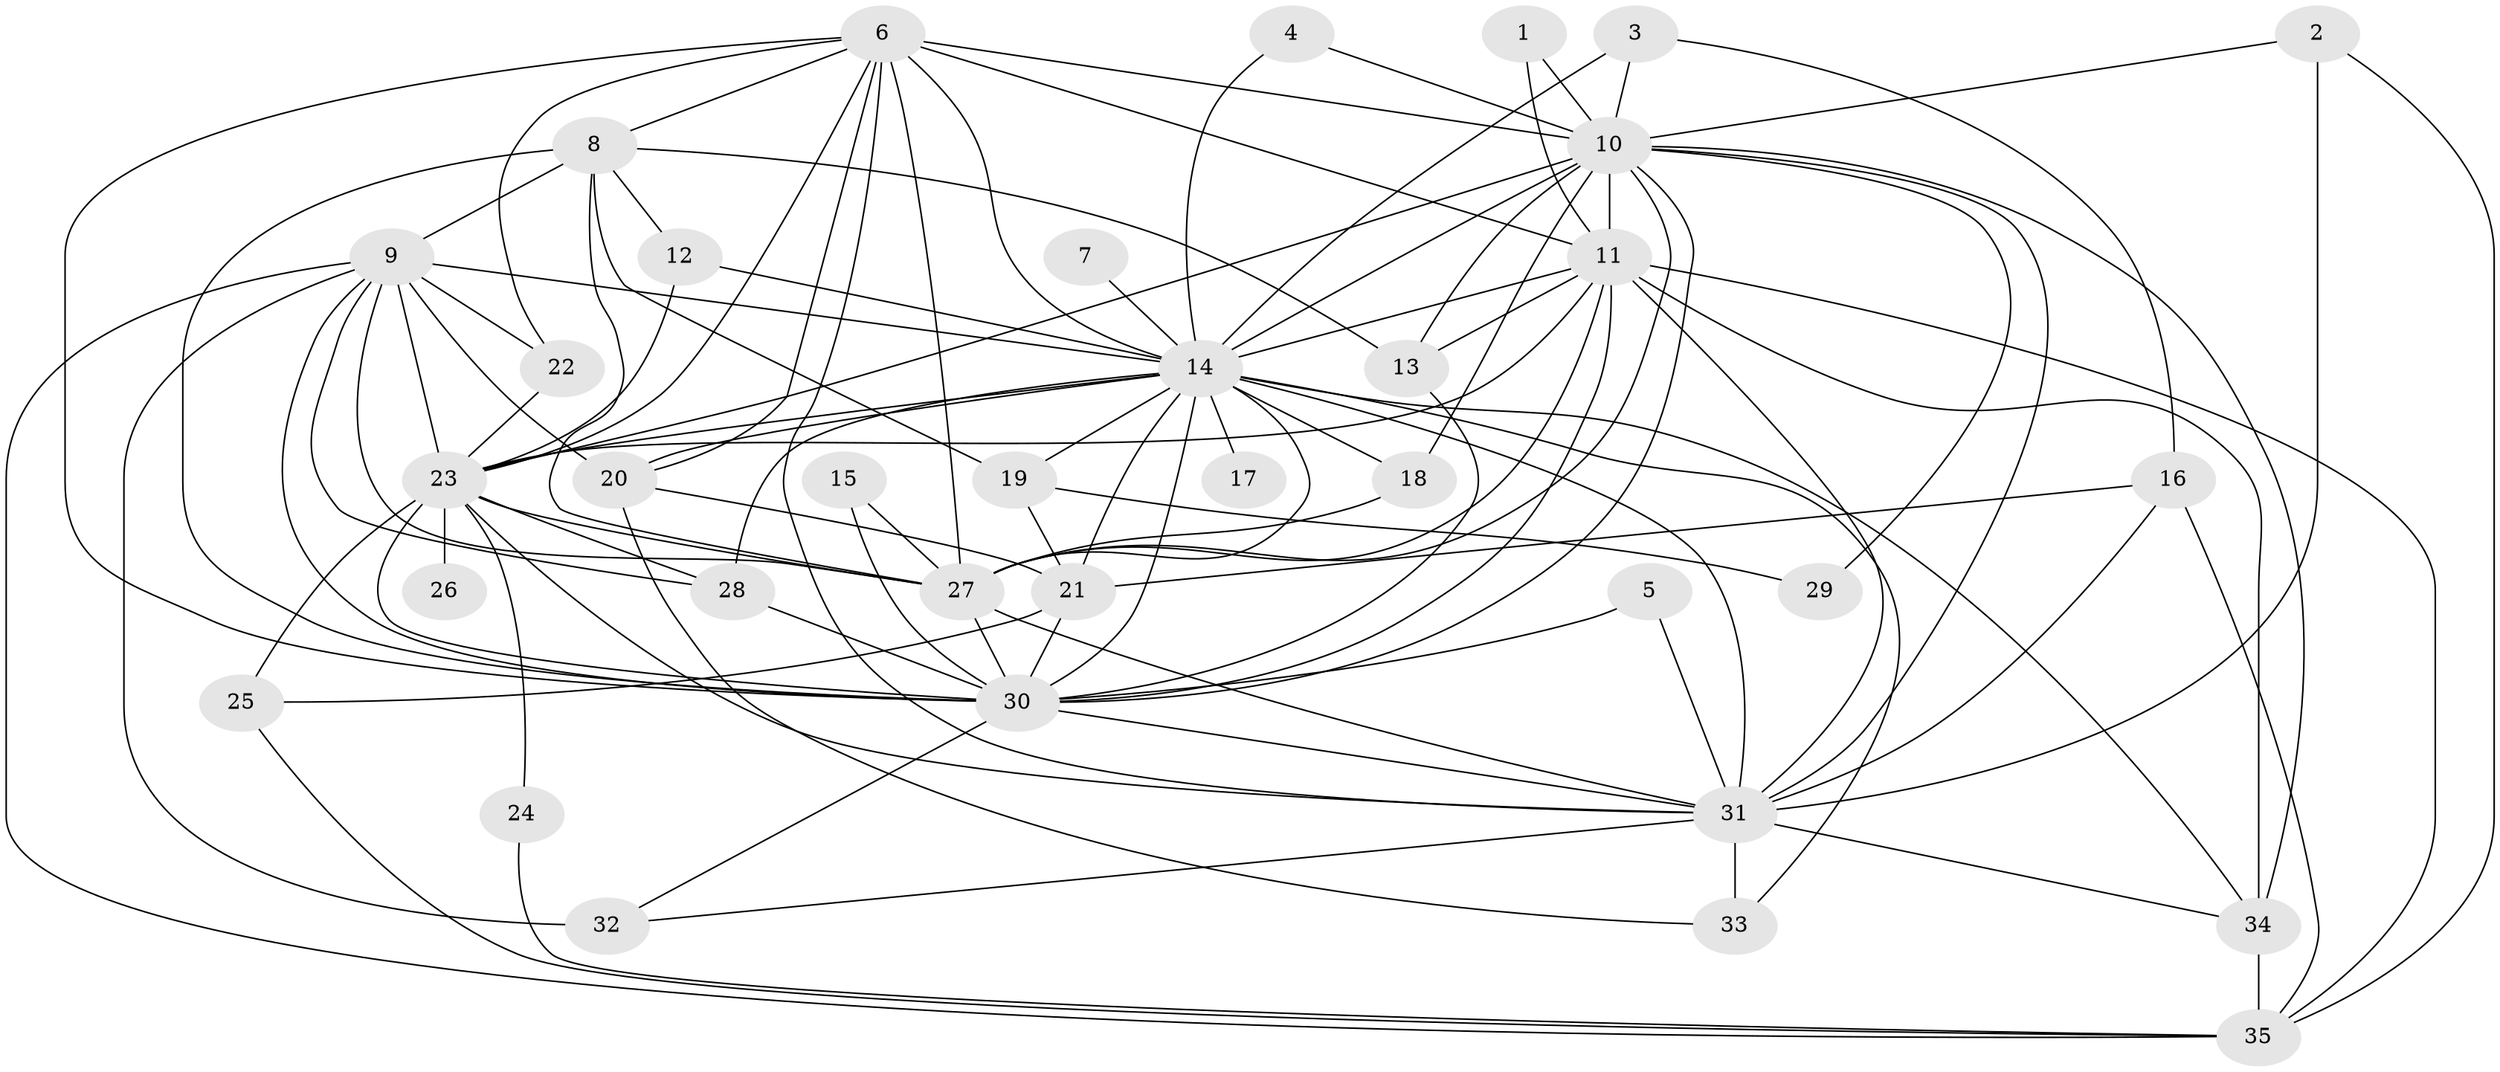 // original degree distribution, {13: 0.02857142857142857, 15: 0.02857142857142857, 18: 0.02857142857142857, 14: 0.014285714285714285, 20: 0.014285714285714285, 17: 0.02857142857142857, 11: 0.014285714285714285, 2: 0.5, 3: 0.22857142857142856, 7: 0.014285714285714285, 5: 0.02857142857142857, 4: 0.04285714285714286, 6: 0.02857142857142857}
// Generated by graph-tools (version 1.1) at 2025/49/03/09/25 03:49:27]
// undirected, 35 vertices, 102 edges
graph export_dot {
graph [start="1"]
  node [color=gray90,style=filled];
  1;
  2;
  3;
  4;
  5;
  6;
  7;
  8;
  9;
  10;
  11;
  12;
  13;
  14;
  15;
  16;
  17;
  18;
  19;
  20;
  21;
  22;
  23;
  24;
  25;
  26;
  27;
  28;
  29;
  30;
  31;
  32;
  33;
  34;
  35;
  1 -- 10 [weight=1.0];
  1 -- 11 [weight=1.0];
  2 -- 10 [weight=1.0];
  2 -- 31 [weight=1.0];
  2 -- 35 [weight=1.0];
  3 -- 10 [weight=1.0];
  3 -- 14 [weight=1.0];
  3 -- 16 [weight=1.0];
  4 -- 10 [weight=1.0];
  4 -- 14 [weight=1.0];
  5 -- 30 [weight=1.0];
  5 -- 31 [weight=1.0];
  6 -- 8 [weight=1.0];
  6 -- 10 [weight=1.0];
  6 -- 11 [weight=1.0];
  6 -- 14 [weight=3.0];
  6 -- 20 [weight=1.0];
  6 -- 22 [weight=1.0];
  6 -- 23 [weight=2.0];
  6 -- 27 [weight=1.0];
  6 -- 30 [weight=1.0];
  6 -- 31 [weight=1.0];
  7 -- 14 [weight=2.0];
  8 -- 9 [weight=1.0];
  8 -- 12 [weight=1.0];
  8 -- 13 [weight=1.0];
  8 -- 19 [weight=1.0];
  8 -- 27 [weight=1.0];
  8 -- 30 [weight=1.0];
  9 -- 14 [weight=1.0];
  9 -- 20 [weight=1.0];
  9 -- 22 [weight=2.0];
  9 -- 23 [weight=1.0];
  9 -- 27 [weight=1.0];
  9 -- 28 [weight=1.0];
  9 -- 30 [weight=1.0];
  9 -- 32 [weight=1.0];
  9 -- 35 [weight=1.0];
  10 -- 11 [weight=1.0];
  10 -- 13 [weight=1.0];
  10 -- 14 [weight=3.0];
  10 -- 18 [weight=1.0];
  10 -- 23 [weight=1.0];
  10 -- 27 [weight=2.0];
  10 -- 29 [weight=1.0];
  10 -- 30 [weight=1.0];
  10 -- 31 [weight=1.0];
  10 -- 34 [weight=1.0];
  11 -- 13 [weight=1.0];
  11 -- 14 [weight=3.0];
  11 -- 23 [weight=1.0];
  11 -- 27 [weight=1.0];
  11 -- 30 [weight=1.0];
  11 -- 31 [weight=2.0];
  11 -- 34 [weight=2.0];
  11 -- 35 [weight=1.0];
  12 -- 14 [weight=1.0];
  12 -- 23 [weight=1.0];
  13 -- 30 [weight=1.0];
  14 -- 17 [weight=1.0];
  14 -- 18 [weight=1.0];
  14 -- 19 [weight=1.0];
  14 -- 20 [weight=1.0];
  14 -- 21 [weight=1.0];
  14 -- 23 [weight=3.0];
  14 -- 27 [weight=3.0];
  14 -- 28 [weight=1.0];
  14 -- 30 [weight=3.0];
  14 -- 31 [weight=4.0];
  14 -- 33 [weight=1.0];
  14 -- 34 [weight=1.0];
  15 -- 27 [weight=1.0];
  15 -- 30 [weight=1.0];
  16 -- 21 [weight=1.0];
  16 -- 31 [weight=1.0];
  16 -- 35 [weight=1.0];
  18 -- 27 [weight=1.0];
  19 -- 21 [weight=1.0];
  19 -- 29 [weight=1.0];
  20 -- 21 [weight=1.0];
  20 -- 33 [weight=1.0];
  21 -- 25 [weight=1.0];
  21 -- 30 [weight=1.0];
  22 -- 23 [weight=1.0];
  23 -- 24 [weight=1.0];
  23 -- 25 [weight=1.0];
  23 -- 26 [weight=1.0];
  23 -- 27 [weight=1.0];
  23 -- 28 [weight=2.0];
  23 -- 30 [weight=2.0];
  23 -- 31 [weight=1.0];
  24 -- 35 [weight=1.0];
  25 -- 35 [weight=1.0];
  27 -- 30 [weight=1.0];
  27 -- 31 [weight=1.0];
  28 -- 30 [weight=1.0];
  30 -- 31 [weight=1.0];
  30 -- 32 [weight=1.0];
  31 -- 32 [weight=1.0];
  31 -- 33 [weight=1.0];
  31 -- 34 [weight=1.0];
  34 -- 35 [weight=1.0];
}
